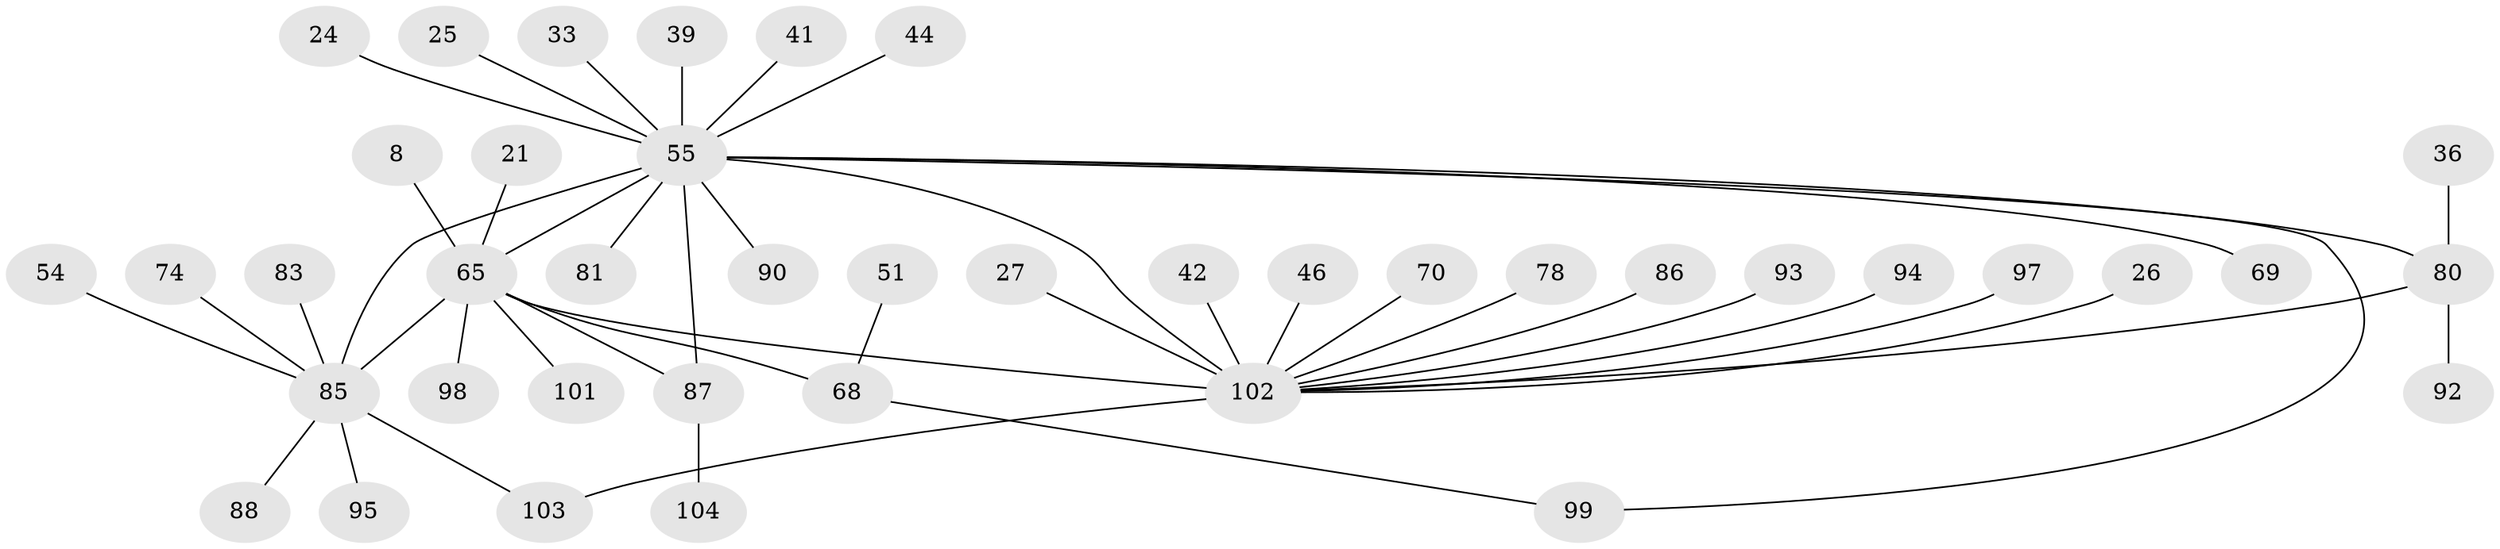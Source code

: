 // original degree distribution, {17: 0.009615384615384616, 11: 0.009615384615384616, 2: 0.25, 3: 0.1346153846153846, 7: 0.009615384615384616, 6: 0.028846153846153848, 1: 0.47115384615384615, 10: 0.019230769230769232, 9: 0.009615384615384616, 4: 0.04807692307692308, 5: 0.009615384615384616}
// Generated by graph-tools (version 1.1) at 2025/50/03/04/25 21:50:12]
// undirected, 41 vertices, 46 edges
graph export_dot {
graph [start="1"]
  node [color=gray90,style=filled];
  8;
  21;
  24;
  25;
  26;
  27;
  33;
  36 [super="+30"];
  39;
  41;
  42;
  44;
  46;
  51;
  54;
  55 [super="+11+10+1"];
  65 [super="+20+12+2"];
  68 [super="+28+32+45"];
  69 [super="+50"];
  70 [super="+63"];
  74;
  78;
  80 [super="+35+40+18+61"];
  81 [super="+9"];
  83;
  85 [super="+47+53+62+84+71"];
  86 [super="+56"];
  87 [super="+82+48+77+59+76"];
  88;
  90;
  92;
  93 [super="+67"];
  94 [super="+75"];
  95;
  97;
  98;
  99 [super="+3"];
  101 [super="+31"];
  102 [super="+100+96+89"];
  103 [super="+72"];
  104;
  8 -- 65;
  21 -- 65;
  24 -- 55;
  25 -- 55;
  26 -- 102;
  27 -- 102;
  33 -- 55;
  36 -- 80 [weight=2];
  39 -- 55 [weight=2];
  41 -- 55;
  42 -- 102;
  44 -- 55;
  46 -- 102;
  51 -- 68;
  54 -- 85;
  55 -- 90;
  55 -- 65 [weight=2];
  55 -- 80 [weight=3];
  55 -- 85 [weight=5];
  55 -- 99;
  55 -- 81;
  55 -- 69;
  55 -- 102 [weight=3];
  55 -- 87 [weight=2];
  65 -- 98;
  65 -- 68 [weight=2];
  65 -- 85;
  65 -- 102 [weight=3];
  65 -- 101;
  65 -- 87 [weight=2];
  68 -- 99;
  70 -- 102;
  74 -- 85;
  78 -- 102;
  80 -- 102;
  80 -- 92;
  83 -- 85;
  85 -- 95;
  85 -- 103;
  85 -- 88;
  86 -- 102;
  87 -- 104;
  93 -- 102;
  94 -- 102;
  97 -- 102;
  102 -- 103;
}
